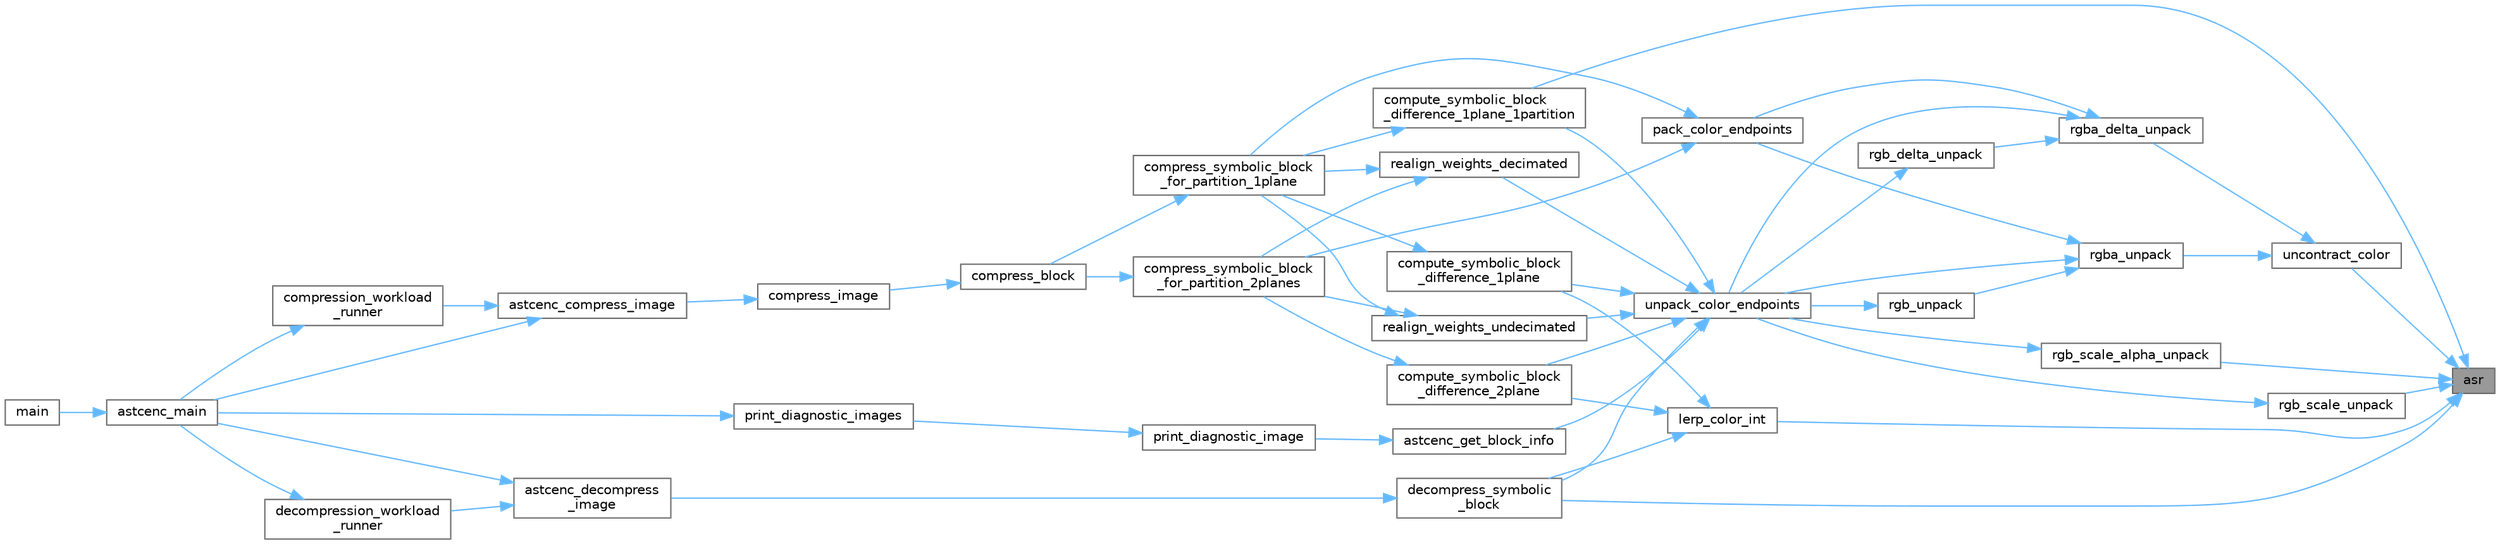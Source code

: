 digraph "asr"
{
 // LATEX_PDF_SIZE
  bgcolor="transparent";
  edge [fontname=Helvetica,fontsize=10,labelfontname=Helvetica,labelfontsize=10];
  node [fontname=Helvetica,fontsize=10,shape=box,height=0.2,width=0.4];
  rankdir="RL";
  Node1 [id="Node000001",label="asr",height=0.2,width=0.4,color="gray40", fillcolor="grey60", style="filled", fontcolor="black",tooltip="Arithmetic shift right."];
  Node1 -> Node2 [id="edge1_Node000001_Node000002",dir="back",color="steelblue1",style="solid",tooltip=" "];
  Node2 [id="Node000002",label="compute_symbolic_block\l_difference_1plane_1partition",height=0.2,width=0.4,color="grey40", fillcolor="white", style="filled",URL="$astcenc__decompress__symbolic_8cpp.html#aff8e27acd948a9cc5631d99c80906b2f",tooltip="Compute the error between a symbolic block and the original input data."];
  Node2 -> Node3 [id="edge2_Node000002_Node000003",dir="back",color="steelblue1",style="solid",tooltip=" "];
  Node3 [id="Node000003",label="compress_symbolic_block\l_for_partition_1plane",height=0.2,width=0.4,color="grey40", fillcolor="white", style="filled",URL="$astcenc__compress__symbolic_8cpp.html#af5f518a15600c71922e69267dea2db99",tooltip="Compress a block using a chosen partitioning and 1 plane of weights."];
  Node3 -> Node4 [id="edge3_Node000003_Node000004",dir="back",color="steelblue1",style="solid",tooltip=" "];
  Node4 [id="Node000004",label="compress_block",height=0.2,width=0.4,color="grey40", fillcolor="white", style="filled",URL="$astcenc__compress__symbolic_8cpp.html#a579b9a2ceeecda2fb3abe63b8311df1c",tooltip="Compress an image block into a physical block."];
  Node4 -> Node5 [id="edge4_Node000004_Node000005",dir="back",color="steelblue1",style="solid",tooltip=" "];
  Node5 [id="Node000005",label="compress_image",height=0.2,width=0.4,color="grey40", fillcolor="white", style="filled",URL="$astcenc__entry_8cpp.html#acbecfd32ce013d567cac16a877c20f42",tooltip="Compress an image, after any preflight has completed."];
  Node5 -> Node6 [id="edge5_Node000005_Node000006",dir="back",color="steelblue1",style="solid",tooltip=" "];
  Node6 [id="Node000006",label="astcenc_compress_image",height=0.2,width=0.4,color="grey40", fillcolor="white", style="filled",URL="$astcenc__entry_8cpp.html#ad762aa055eed75156c99309158a40e90",tooltip="Compress an image."];
  Node6 -> Node7 [id="edge6_Node000006_Node000007",dir="back",color="steelblue1",style="solid",tooltip=" "];
  Node7 [id="Node000007",label="astcenc_main",height=0.2,width=0.4,color="grey40", fillcolor="white", style="filled",URL="$astcenccli__toplevel_8cpp.html#a073d18880f24fd648661b01d2e20340e",tooltip="Application entry point."];
  Node7 -> Node8 [id="edge7_Node000007_Node000008",dir="back",color="steelblue1",style="solid",tooltip=" "];
  Node8 [id="Node000008",label="main",height=0.2,width=0.4,color="grey40", fillcolor="white", style="filled",URL="$astcenccli__entry_8cpp.html#a3c04138a5bfe5d72780bb7e82a18e627",tooltip=" "];
  Node6 -> Node9 [id="edge8_Node000006_Node000009",dir="back",color="steelblue1",style="solid",tooltip=" "];
  Node9 [id="Node000009",label="compression_workload\l_runner",height=0.2,width=0.4,color="grey40", fillcolor="white", style="filled",URL="$astcenccli__toplevel_8cpp.html#a57bafe66bbd689a53aad2d190fe7a3fa",tooltip="Runner callback function for a compression worker thread."];
  Node9 -> Node7 [id="edge9_Node000009_Node000007",dir="back",color="steelblue1",style="solid",tooltip=" "];
  Node1 -> Node10 [id="edge10_Node000001_Node000010",dir="back",color="steelblue1",style="solid",tooltip=" "];
  Node10 [id="Node000010",label="decompress_symbolic\l_block",height=0.2,width=0.4,color="grey40", fillcolor="white", style="filled",URL="$astcenc__decompress__symbolic_8cpp.html#a4a5f09c362972951a31e4d7ff918f89f",tooltip="Decompress a symbolic block in to an image block."];
  Node10 -> Node11 [id="edge11_Node000010_Node000011",dir="back",color="steelblue1",style="solid",tooltip=" "];
  Node11 [id="Node000011",label="astcenc_decompress\l_image",height=0.2,width=0.4,color="grey40", fillcolor="white", style="filled",URL="$astcenc__entry_8cpp.html#a062987fc41b9df7d34d8eb668f29eb21",tooltip="Decompress an image."];
  Node11 -> Node7 [id="edge12_Node000011_Node000007",dir="back",color="steelblue1",style="solid",tooltip=" "];
  Node11 -> Node12 [id="edge13_Node000011_Node000012",dir="back",color="steelblue1",style="solid",tooltip=" "];
  Node12 [id="Node000012",label="decompression_workload\l_runner",height=0.2,width=0.4,color="grey40", fillcolor="white", style="filled",URL="$astcenccli__toplevel_8cpp.html#a02c55a799cc33b39f9d733b1a7e91281",tooltip="Runner callback function for a decompression worker thread."];
  Node12 -> Node7 [id="edge14_Node000012_Node000007",dir="back",color="steelblue1",style="solid",tooltip=" "];
  Node1 -> Node13 [id="edge15_Node000001_Node000013",dir="back",color="steelblue1",style="solid",tooltip=" "];
  Node13 [id="Node000013",label="lerp_color_int",height=0.2,width=0.4,color="grey40", fillcolor="white", style="filled",URL="$astcenc__decompress__symbolic_8cpp.html#ae5360e637f5ba7f34bc952c0112f4e8e",tooltip="Functions to decompress a symbolic block."];
  Node13 -> Node14 [id="edge16_Node000013_Node000014",dir="back",color="steelblue1",style="solid",tooltip=" "];
  Node14 [id="Node000014",label="compute_symbolic_block\l_difference_1plane",height=0.2,width=0.4,color="grey40", fillcolor="white", style="filled",URL="$astcenc__decompress__symbolic_8cpp.html#a0541138e65930f39f6caba517e76dfe4",tooltip="Compute the error between a symbolic block and the original input data."];
  Node14 -> Node3 [id="edge17_Node000014_Node000003",dir="back",color="steelblue1",style="solid",tooltip=" "];
  Node13 -> Node15 [id="edge18_Node000013_Node000015",dir="back",color="steelblue1",style="solid",tooltip=" "];
  Node15 [id="Node000015",label="compute_symbolic_block\l_difference_2plane",height=0.2,width=0.4,color="grey40", fillcolor="white", style="filled",URL="$astcenc__decompress__symbolic_8cpp.html#a9c23f8373c9f5e708650b7c8e038b182",tooltip="Compute the error between a symbolic block and the original input data."];
  Node15 -> Node16 [id="edge19_Node000015_Node000016",dir="back",color="steelblue1",style="solid",tooltip=" "];
  Node16 [id="Node000016",label="compress_symbolic_block\l_for_partition_2planes",height=0.2,width=0.4,color="grey40", fillcolor="white", style="filled",URL="$astcenc__compress__symbolic_8cpp.html#af11a976c8ea386db054bef472ce0667c",tooltip="Compress a block using a chosen partitioning and 2 planes of weights."];
  Node16 -> Node4 [id="edge20_Node000016_Node000004",dir="back",color="steelblue1",style="solid",tooltip=" "];
  Node13 -> Node10 [id="edge21_Node000013_Node000010",dir="back",color="steelblue1",style="solid",tooltip=" "];
  Node1 -> Node17 [id="edge22_Node000001_Node000017",dir="back",color="steelblue1",style="solid",tooltip=" "];
  Node17 [id="Node000017",label="rgb_scale_alpha_unpack",height=0.2,width=0.4,color="grey40", fillcolor="white", style="filled",URL="$astcenc__color__unquantize_8cpp.html#aab96eda6a634d4d49db5d672ec7b4521",tooltip="Unpack an LDR RGBA color that uses scaled encoding."];
  Node17 -> Node18 [id="edge23_Node000017_Node000018",dir="back",color="steelblue1",style="solid",tooltip=" "];
  Node18 [id="Node000018",label="unpack_color_endpoints",height=0.2,width=0.4,color="grey40", fillcolor="white", style="filled",URL="$astcenc__color__unquantize_8cpp.html#ab9b659180fb522b05391892336dbc095",tooltip="Unpack a single pair of encoded endpoints."];
  Node18 -> Node19 [id="edge24_Node000018_Node000019",dir="back",color="steelblue1",style="solid",tooltip=" "];
  Node19 [id="Node000019",label="astcenc_get_block_info",height=0.2,width=0.4,color="grey40", fillcolor="white", style="filled",URL="$astcenc__entry_8cpp.html#a4138a9fb500526b5bfd98ea53a3ecec7",tooltip="Provide a high level summary of a block's encoding."];
  Node19 -> Node20 [id="edge25_Node000019_Node000020",dir="back",color="steelblue1",style="solid",tooltip=" "];
  Node20 [id="Node000020",label="print_diagnostic_image",height=0.2,width=0.4,color="grey40", fillcolor="white", style="filled",URL="$astcenccli__toplevel_8cpp.html#ac1760850c83dafab500f7cf8ab789246",tooltip="Populate a single diagnostic image showing aspects of the encoding."];
  Node20 -> Node21 [id="edge26_Node000020_Node000021",dir="back",color="steelblue1",style="solid",tooltip=" "];
  Node21 [id="Node000021",label="print_diagnostic_images",height=0.2,width=0.4,color="grey40", fillcolor="white", style="filled",URL="$astcenccli__toplevel_8cpp.html#a65c87ee1ff0ed0736cffa06692853479",tooltip="Print a set of diagnostic images showing aspects of the encoding."];
  Node21 -> Node7 [id="edge27_Node000021_Node000007",dir="back",color="steelblue1",style="solid",tooltip=" "];
  Node18 -> Node14 [id="edge28_Node000018_Node000014",dir="back",color="steelblue1",style="solid",tooltip=" "];
  Node18 -> Node2 [id="edge29_Node000018_Node000002",dir="back",color="steelblue1",style="solid",tooltip=" "];
  Node18 -> Node15 [id="edge30_Node000018_Node000015",dir="back",color="steelblue1",style="solid",tooltip=" "];
  Node18 -> Node10 [id="edge31_Node000018_Node000010",dir="back",color="steelblue1",style="solid",tooltip=" "];
  Node18 -> Node22 [id="edge32_Node000018_Node000022",dir="back",color="steelblue1",style="solid",tooltip=" "];
  Node22 [id="Node000022",label="realign_weights_decimated",height=0.2,width=0.4,color="grey40", fillcolor="white", style="filled",URL="$astcenc__compress__symbolic_8cpp.html#af80747ee43aa6fda579161376205c294",tooltip="Attempt to improve weights given a chosen configuration."];
  Node22 -> Node3 [id="edge33_Node000022_Node000003",dir="back",color="steelblue1",style="solid",tooltip=" "];
  Node22 -> Node16 [id="edge34_Node000022_Node000016",dir="back",color="steelblue1",style="solid",tooltip=" "];
  Node18 -> Node23 [id="edge35_Node000018_Node000023",dir="back",color="steelblue1",style="solid",tooltip=" "];
  Node23 [id="Node000023",label="realign_weights_undecimated",height=0.2,width=0.4,color="grey40", fillcolor="white", style="filled",URL="$astcenc__compress__symbolic_8cpp.html#a91e5fa530ba0e492b85132e416a5ddf4",tooltip="Attempt to improve weights given a chosen configuration."];
  Node23 -> Node3 [id="edge36_Node000023_Node000003",dir="back",color="steelblue1",style="solid",tooltip=" "];
  Node23 -> Node16 [id="edge37_Node000023_Node000016",dir="back",color="steelblue1",style="solid",tooltip=" "];
  Node1 -> Node24 [id="edge38_Node000001_Node000024",dir="back",color="steelblue1",style="solid",tooltip=" "];
  Node24 [id="Node000024",label="rgb_scale_unpack",height=0.2,width=0.4,color="grey40", fillcolor="white", style="filled",URL="$astcenc__color__unquantize_8cpp.html#af892d5217804e7cd7087fb7791c86c53",tooltip="Unpack an LDR RGB color that uses scaled encoding."];
  Node24 -> Node18 [id="edge39_Node000024_Node000018",dir="back",color="steelblue1",style="solid",tooltip=" "];
  Node1 -> Node25 [id="edge40_Node000001_Node000025",dir="back",color="steelblue1",style="solid",tooltip=" "];
  Node25 [id="Node000025",label="uncontract_color",height=0.2,width=0.4,color="grey40", fillcolor="white", style="filled",URL="$astcenc__color__unquantize_8cpp.html#a604a48c74e6d1c8476146b0955331344",tooltip="Functions for color unquantization."];
  Node25 -> Node26 [id="edge41_Node000025_Node000026",dir="back",color="steelblue1",style="solid",tooltip=" "];
  Node26 [id="Node000026",label="rgba_delta_unpack",height=0.2,width=0.4,color="grey40", fillcolor="white", style="filled",URL="$astcenc__color__unquantize_8cpp.html#abb9e5b31fe822e7e3ab0757f1989a321",tooltip="Unpack an LDR RGBA color that uses delta encoding."];
  Node26 -> Node27 [id="edge42_Node000026_Node000027",dir="back",color="steelblue1",style="solid",tooltip=" "];
  Node27 [id="Node000027",label="pack_color_endpoints",height=0.2,width=0.4,color="grey40", fillcolor="white", style="filled",URL="$astcenc__color__quantize_8cpp.html#ab9f9b564c57688af1f8fc1d9e000af81",tooltip="Pack a single pair of color endpoints as effectively as possible."];
  Node27 -> Node3 [id="edge43_Node000027_Node000003",dir="back",color="steelblue1",style="solid",tooltip=" "];
  Node27 -> Node16 [id="edge44_Node000027_Node000016",dir="back",color="steelblue1",style="solid",tooltip=" "];
  Node26 -> Node28 [id="edge45_Node000026_Node000028",dir="back",color="steelblue1",style="solid",tooltip=" "];
  Node28 [id="Node000028",label="rgb_delta_unpack",height=0.2,width=0.4,color="grey40", fillcolor="white", style="filled",URL="$astcenc__color__unquantize_8cpp.html#a09b179400bc4fa4d90e9b093380e5541",tooltip="Unpack an LDR RGB color that uses delta encoding."];
  Node28 -> Node18 [id="edge46_Node000028_Node000018",dir="back",color="steelblue1",style="solid",tooltip=" "];
  Node26 -> Node18 [id="edge47_Node000026_Node000018",dir="back",color="steelblue1",style="solid",tooltip=" "];
  Node25 -> Node29 [id="edge48_Node000025_Node000029",dir="back",color="steelblue1",style="solid",tooltip=" "];
  Node29 [id="Node000029",label="rgba_unpack",height=0.2,width=0.4,color="grey40", fillcolor="white", style="filled",URL="$astcenc__color__unquantize_8cpp.html#aa8f902332b94b93405c7496b1b3838ba",tooltip="Unpack an LDR RGBA color that uses direct encoding."];
  Node29 -> Node27 [id="edge49_Node000029_Node000027",dir="back",color="steelblue1",style="solid",tooltip=" "];
  Node29 -> Node30 [id="edge50_Node000029_Node000030",dir="back",color="steelblue1",style="solid",tooltip=" "];
  Node30 [id="Node000030",label="rgb_unpack",height=0.2,width=0.4,color="grey40", fillcolor="white", style="filled",URL="$astcenc__color__unquantize_8cpp.html#ae84a3a83b3f1dbe4288ee4054ded6419",tooltip="Unpack an LDR RGB color that uses direct encoding."];
  Node30 -> Node18 [id="edge51_Node000030_Node000018",dir="back",color="steelblue1",style="solid",tooltip=" "];
  Node29 -> Node18 [id="edge52_Node000029_Node000018",dir="back",color="steelblue1",style="solid",tooltip=" "];
}
